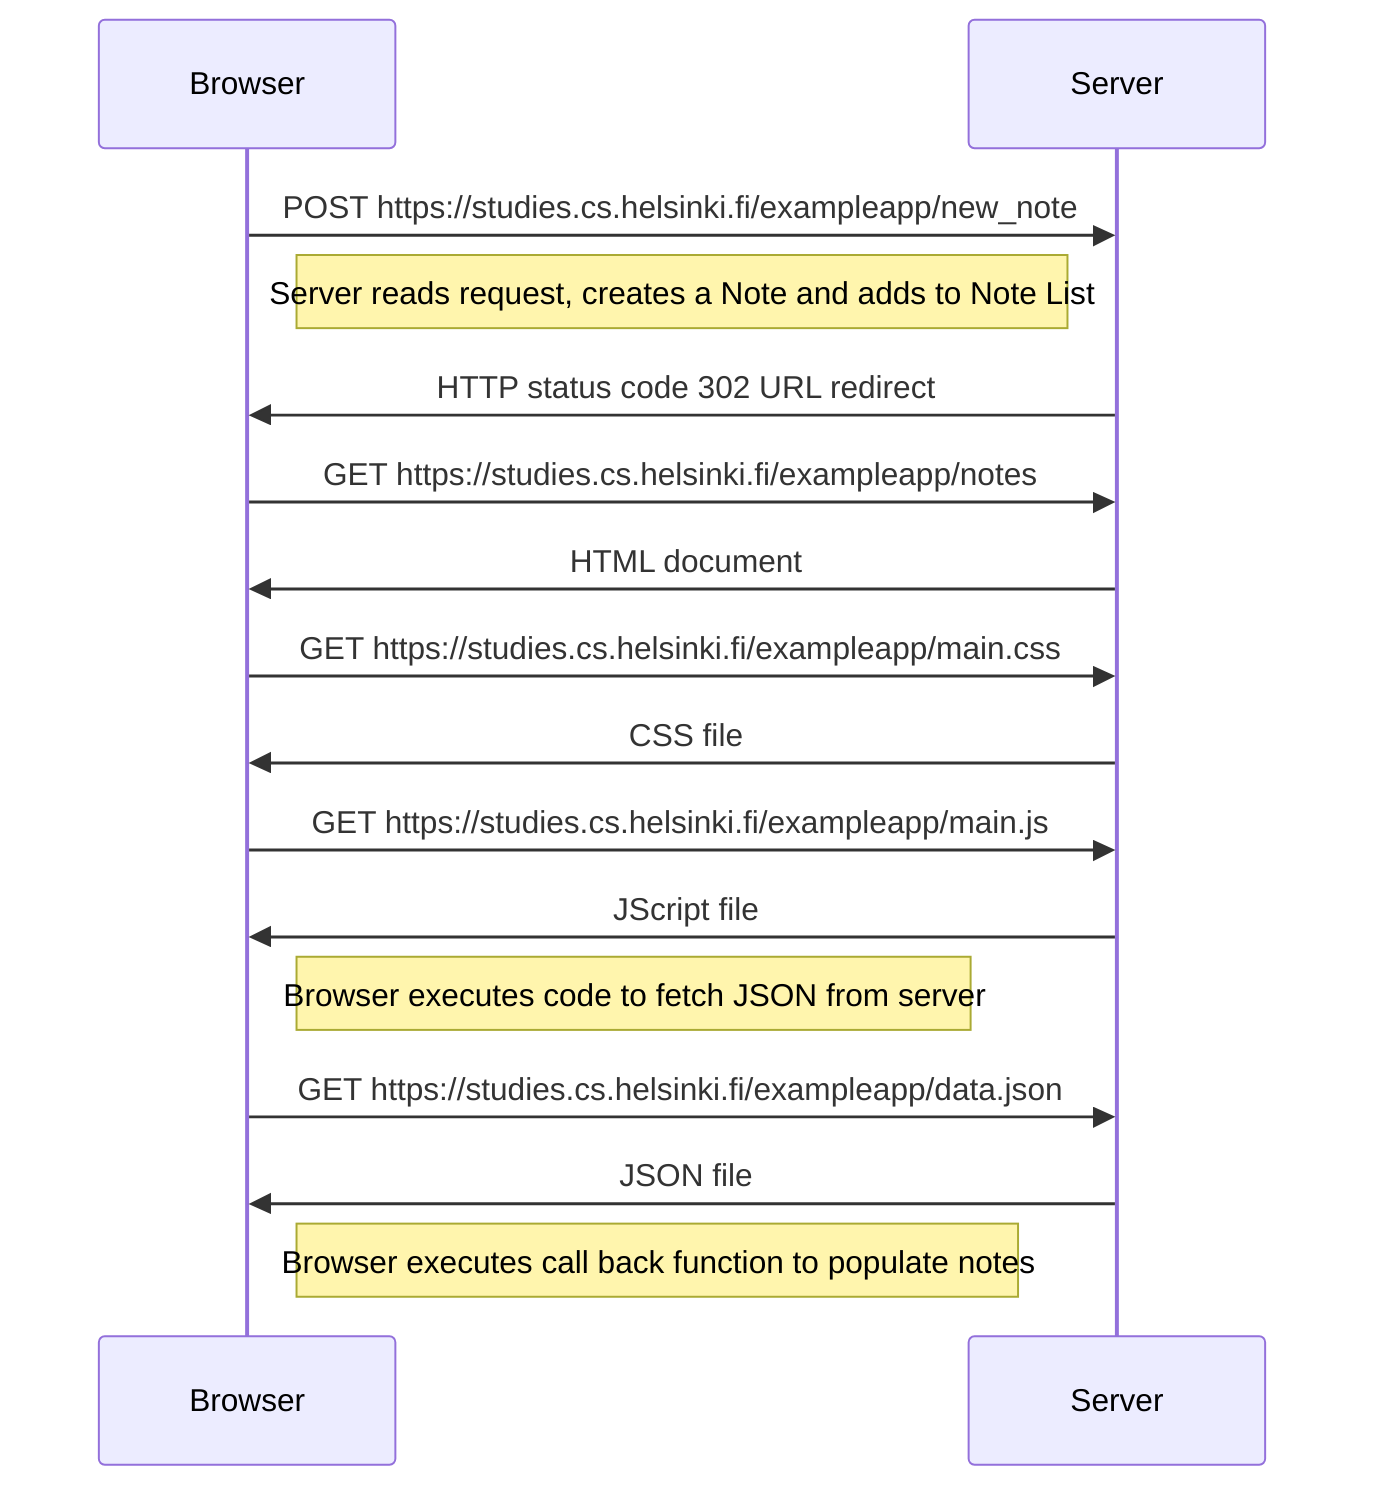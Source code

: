 sequenceDiagram
  participant Browser as Browser
  participant Server as Server

  Browser ->> Server: POST https://studies.cs.helsinki.fi/exampleapp/new_note
  Note right of Browser: Server reads request, creates a Note and adds to Note List
  Server ->> Browser: HTTP status code 302 URL redirect
  Browser ->> Server: GET https://studies.cs.helsinki.fi/exampleapp/notes
  Server ->> Browser: HTML document
  Browser ->> Server: GET https://studies.cs.helsinki.fi/exampleapp/main.css
  Server ->> Browser: CSS file
  Browser ->> Server: GET https://studies.cs.helsinki.fi/exampleapp/main.js
  Server ->> Browser: JScript file
  Note right of Browser: Browser executes code to fetch JSON from server
  Browser ->> Server: GET https://studies.cs.helsinki.fi/exampleapp/data.json
  Server ->> Browser: JSON file
  Note right of Browser: Browser executes call back function to populate notes